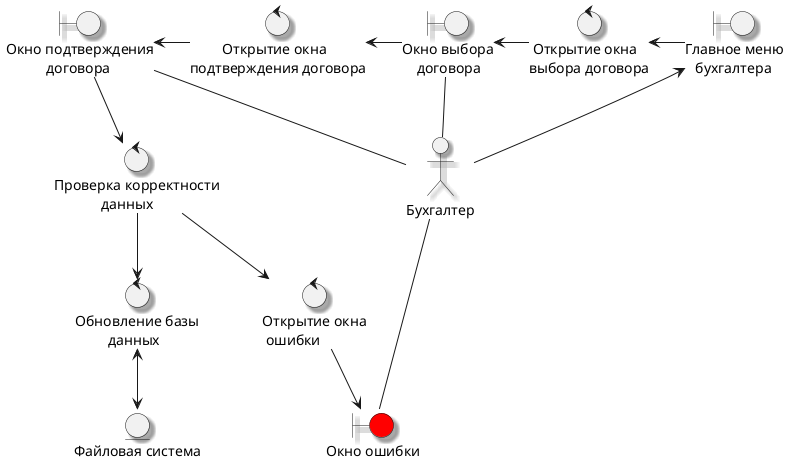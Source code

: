 @startuml
skinparam Shadowing true
actor "Бухгалтер" as accountant
boundary "Главное меню\n   бухгалтера" as mainMenuAc
boundary "Окно выбора\n    договора" as contractWindow
boundary "Окно подтверждения\n           договора" as accessContractWindow
boundary "Окно ошибки" as errorWindow #Red

control "Открытие окна\n ошибки" as errorWindowControl
control " Открытие окна\nвыбора договора" as contractWindowControl
control "         Открытие окна\nподтверждения договора" as accessContractWindowControl
control "Проверка корректности\n             данных" as checkCorrectData
control "Обновление базы\n         данных" as updateDatabase
entity "Файловая система" as fs

accountant -u-> mainMenuAc
mainMenuAc -l-> contractWindowControl
contractWindowControl -l-> contractWindow
contractWindow -l-> accessContractWindowControl
accessContractWindowControl -l-> accessContractWindow
accessContractWindow --> checkCorrectData
updateDatabase <--> fs
checkCorrectData --> errorWindowControl
checkCorrectData --> updateDatabase
errorWindowControl --> errorWindow

accountant -- contractWindow
accountant -- accessContractWindow
accountant -- errorWindow

@enduml
